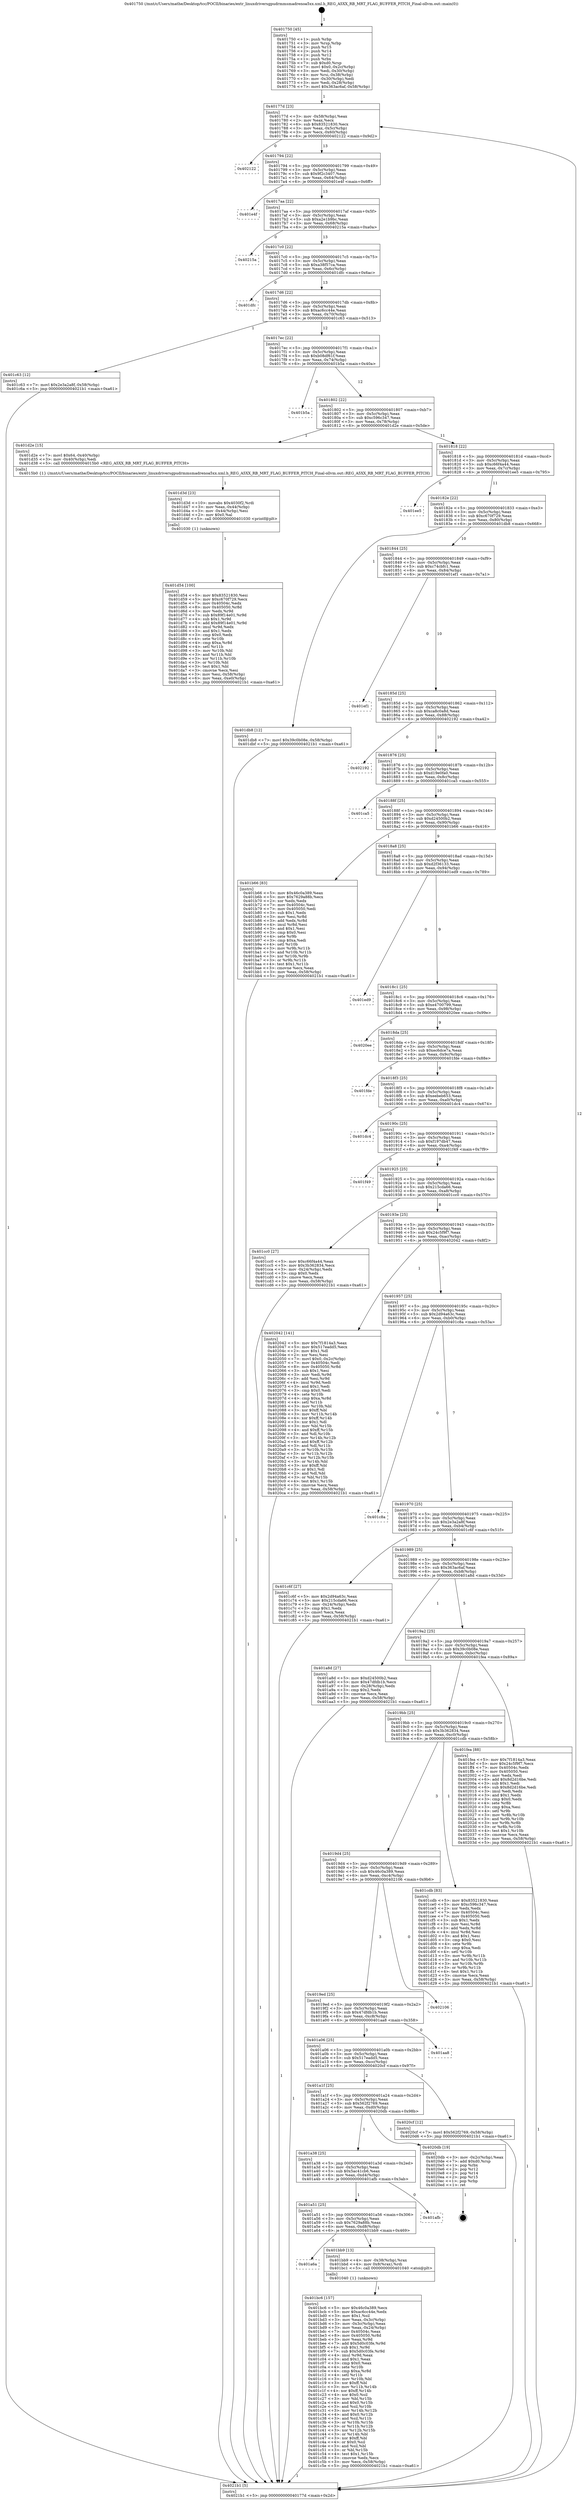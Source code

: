 digraph "0x401750" {
  label = "0x401750 (/mnt/c/Users/mathe/Desktop/tcc/POCII/binaries/extr_linuxdriversgpudrmmsmadrenoa5xx.xml.h_REG_A5XX_RB_MRT_FLAG_BUFFER_PITCH_Final-ollvm.out::main(0))"
  labelloc = "t"
  node[shape=record]

  Entry [label="",width=0.3,height=0.3,shape=circle,fillcolor=black,style=filled]
  "0x40177d" [label="{
     0x40177d [23]\l
     | [instrs]\l
     &nbsp;&nbsp;0x40177d \<+3\>: mov -0x58(%rbp),%eax\l
     &nbsp;&nbsp;0x401780 \<+2\>: mov %eax,%ecx\l
     &nbsp;&nbsp;0x401782 \<+6\>: sub $0x83521830,%ecx\l
     &nbsp;&nbsp;0x401788 \<+3\>: mov %eax,-0x5c(%rbp)\l
     &nbsp;&nbsp;0x40178b \<+3\>: mov %ecx,-0x60(%rbp)\l
     &nbsp;&nbsp;0x40178e \<+6\>: je 0000000000402122 \<main+0x9d2\>\l
  }"]
  "0x402122" [label="{
     0x402122\l
  }", style=dashed]
  "0x401794" [label="{
     0x401794 [22]\l
     | [instrs]\l
     &nbsp;&nbsp;0x401794 \<+5\>: jmp 0000000000401799 \<main+0x49\>\l
     &nbsp;&nbsp;0x401799 \<+3\>: mov -0x5c(%rbp),%eax\l
     &nbsp;&nbsp;0x40179c \<+5\>: sub $0x9f2c3407,%eax\l
     &nbsp;&nbsp;0x4017a1 \<+3\>: mov %eax,-0x64(%rbp)\l
     &nbsp;&nbsp;0x4017a4 \<+6\>: je 0000000000401e4f \<main+0x6ff\>\l
  }"]
  Exit [label="",width=0.3,height=0.3,shape=circle,fillcolor=black,style=filled,peripheries=2]
  "0x401e4f" [label="{
     0x401e4f\l
  }", style=dashed]
  "0x4017aa" [label="{
     0x4017aa [22]\l
     | [instrs]\l
     &nbsp;&nbsp;0x4017aa \<+5\>: jmp 00000000004017af \<main+0x5f\>\l
     &nbsp;&nbsp;0x4017af \<+3\>: mov -0x5c(%rbp),%eax\l
     &nbsp;&nbsp;0x4017b2 \<+5\>: sub $0xa2e1b9bc,%eax\l
     &nbsp;&nbsp;0x4017b7 \<+3\>: mov %eax,-0x68(%rbp)\l
     &nbsp;&nbsp;0x4017ba \<+6\>: je 000000000040215a \<main+0xa0a\>\l
  }"]
  "0x401d54" [label="{
     0x401d54 [100]\l
     | [instrs]\l
     &nbsp;&nbsp;0x401d54 \<+5\>: mov $0x83521830,%esi\l
     &nbsp;&nbsp;0x401d59 \<+5\>: mov $0xc670f729,%ecx\l
     &nbsp;&nbsp;0x401d5e \<+7\>: mov 0x40504c,%edx\l
     &nbsp;&nbsp;0x401d65 \<+8\>: mov 0x405050,%r8d\l
     &nbsp;&nbsp;0x401d6d \<+3\>: mov %edx,%r9d\l
     &nbsp;&nbsp;0x401d70 \<+7\>: sub $0x89f14e01,%r9d\l
     &nbsp;&nbsp;0x401d77 \<+4\>: sub $0x1,%r9d\l
     &nbsp;&nbsp;0x401d7b \<+7\>: add $0x89f14e01,%r9d\l
     &nbsp;&nbsp;0x401d82 \<+4\>: imul %r9d,%edx\l
     &nbsp;&nbsp;0x401d86 \<+3\>: and $0x1,%edx\l
     &nbsp;&nbsp;0x401d89 \<+3\>: cmp $0x0,%edx\l
     &nbsp;&nbsp;0x401d8c \<+4\>: sete %r10b\l
     &nbsp;&nbsp;0x401d90 \<+4\>: cmp $0xa,%r8d\l
     &nbsp;&nbsp;0x401d94 \<+4\>: setl %r11b\l
     &nbsp;&nbsp;0x401d98 \<+3\>: mov %r10b,%bl\l
     &nbsp;&nbsp;0x401d9b \<+3\>: and %r11b,%bl\l
     &nbsp;&nbsp;0x401d9e \<+3\>: xor %r11b,%r10b\l
     &nbsp;&nbsp;0x401da1 \<+3\>: or %r10b,%bl\l
     &nbsp;&nbsp;0x401da4 \<+3\>: test $0x1,%bl\l
     &nbsp;&nbsp;0x401da7 \<+3\>: cmovne %ecx,%esi\l
     &nbsp;&nbsp;0x401daa \<+3\>: mov %esi,-0x58(%rbp)\l
     &nbsp;&nbsp;0x401dad \<+6\>: mov %eax,-0xe0(%rbp)\l
     &nbsp;&nbsp;0x401db3 \<+5\>: jmp 00000000004021b1 \<main+0xa61\>\l
  }"]
  "0x40215a" [label="{
     0x40215a\l
  }", style=dashed]
  "0x4017c0" [label="{
     0x4017c0 [22]\l
     | [instrs]\l
     &nbsp;&nbsp;0x4017c0 \<+5\>: jmp 00000000004017c5 \<main+0x75\>\l
     &nbsp;&nbsp;0x4017c5 \<+3\>: mov -0x5c(%rbp),%eax\l
     &nbsp;&nbsp;0x4017c8 \<+5\>: sub $0xa38f57ca,%eax\l
     &nbsp;&nbsp;0x4017cd \<+3\>: mov %eax,-0x6c(%rbp)\l
     &nbsp;&nbsp;0x4017d0 \<+6\>: je 0000000000401dfc \<main+0x6ac\>\l
  }"]
  "0x401d3d" [label="{
     0x401d3d [23]\l
     | [instrs]\l
     &nbsp;&nbsp;0x401d3d \<+10\>: movabs $0x4030f2,%rdi\l
     &nbsp;&nbsp;0x401d47 \<+3\>: mov %eax,-0x44(%rbp)\l
     &nbsp;&nbsp;0x401d4a \<+3\>: mov -0x44(%rbp),%esi\l
     &nbsp;&nbsp;0x401d4d \<+2\>: mov $0x0,%al\l
     &nbsp;&nbsp;0x401d4f \<+5\>: call 0000000000401030 \<printf@plt\>\l
     | [calls]\l
     &nbsp;&nbsp;0x401030 \{1\} (unknown)\l
  }"]
  "0x401dfc" [label="{
     0x401dfc\l
  }", style=dashed]
  "0x4017d6" [label="{
     0x4017d6 [22]\l
     | [instrs]\l
     &nbsp;&nbsp;0x4017d6 \<+5\>: jmp 00000000004017db \<main+0x8b\>\l
     &nbsp;&nbsp;0x4017db \<+3\>: mov -0x5c(%rbp),%eax\l
     &nbsp;&nbsp;0x4017de \<+5\>: sub $0xac6cc44e,%eax\l
     &nbsp;&nbsp;0x4017e3 \<+3\>: mov %eax,-0x70(%rbp)\l
     &nbsp;&nbsp;0x4017e6 \<+6\>: je 0000000000401c63 \<main+0x513\>\l
  }"]
  "0x401bc6" [label="{
     0x401bc6 [157]\l
     | [instrs]\l
     &nbsp;&nbsp;0x401bc6 \<+5\>: mov $0x46c0a389,%ecx\l
     &nbsp;&nbsp;0x401bcb \<+5\>: mov $0xac6cc44e,%edx\l
     &nbsp;&nbsp;0x401bd0 \<+3\>: mov $0x1,%sil\l
     &nbsp;&nbsp;0x401bd3 \<+3\>: mov %eax,-0x3c(%rbp)\l
     &nbsp;&nbsp;0x401bd6 \<+3\>: mov -0x3c(%rbp),%eax\l
     &nbsp;&nbsp;0x401bd9 \<+3\>: mov %eax,-0x24(%rbp)\l
     &nbsp;&nbsp;0x401bdc \<+7\>: mov 0x40504c,%eax\l
     &nbsp;&nbsp;0x401be3 \<+8\>: mov 0x405050,%r8d\l
     &nbsp;&nbsp;0x401beb \<+3\>: mov %eax,%r9d\l
     &nbsp;&nbsp;0x401bee \<+7\>: add $0x5d0c03fe,%r9d\l
     &nbsp;&nbsp;0x401bf5 \<+4\>: sub $0x1,%r9d\l
     &nbsp;&nbsp;0x401bf9 \<+7\>: sub $0x5d0c03fe,%r9d\l
     &nbsp;&nbsp;0x401c00 \<+4\>: imul %r9d,%eax\l
     &nbsp;&nbsp;0x401c04 \<+3\>: and $0x1,%eax\l
     &nbsp;&nbsp;0x401c07 \<+3\>: cmp $0x0,%eax\l
     &nbsp;&nbsp;0x401c0a \<+4\>: sete %r10b\l
     &nbsp;&nbsp;0x401c0e \<+4\>: cmp $0xa,%r8d\l
     &nbsp;&nbsp;0x401c12 \<+4\>: setl %r11b\l
     &nbsp;&nbsp;0x401c16 \<+3\>: mov %r10b,%bl\l
     &nbsp;&nbsp;0x401c19 \<+3\>: xor $0xff,%bl\l
     &nbsp;&nbsp;0x401c1c \<+3\>: mov %r11b,%r14b\l
     &nbsp;&nbsp;0x401c1f \<+4\>: xor $0xff,%r14b\l
     &nbsp;&nbsp;0x401c23 \<+4\>: xor $0x0,%sil\l
     &nbsp;&nbsp;0x401c27 \<+3\>: mov %bl,%r15b\l
     &nbsp;&nbsp;0x401c2a \<+4\>: and $0x0,%r15b\l
     &nbsp;&nbsp;0x401c2e \<+3\>: and %sil,%r10b\l
     &nbsp;&nbsp;0x401c31 \<+3\>: mov %r14b,%r12b\l
     &nbsp;&nbsp;0x401c34 \<+4\>: and $0x0,%r12b\l
     &nbsp;&nbsp;0x401c38 \<+3\>: and %sil,%r11b\l
     &nbsp;&nbsp;0x401c3b \<+3\>: or %r10b,%r15b\l
     &nbsp;&nbsp;0x401c3e \<+3\>: or %r11b,%r12b\l
     &nbsp;&nbsp;0x401c41 \<+3\>: xor %r12b,%r15b\l
     &nbsp;&nbsp;0x401c44 \<+3\>: or %r14b,%bl\l
     &nbsp;&nbsp;0x401c47 \<+3\>: xor $0xff,%bl\l
     &nbsp;&nbsp;0x401c4a \<+4\>: or $0x0,%sil\l
     &nbsp;&nbsp;0x401c4e \<+3\>: and %sil,%bl\l
     &nbsp;&nbsp;0x401c51 \<+3\>: or %bl,%r15b\l
     &nbsp;&nbsp;0x401c54 \<+4\>: test $0x1,%r15b\l
     &nbsp;&nbsp;0x401c58 \<+3\>: cmovne %edx,%ecx\l
     &nbsp;&nbsp;0x401c5b \<+3\>: mov %ecx,-0x58(%rbp)\l
     &nbsp;&nbsp;0x401c5e \<+5\>: jmp 00000000004021b1 \<main+0xa61\>\l
  }"]
  "0x401c63" [label="{
     0x401c63 [12]\l
     | [instrs]\l
     &nbsp;&nbsp;0x401c63 \<+7\>: movl $0x2e3a2a8f,-0x58(%rbp)\l
     &nbsp;&nbsp;0x401c6a \<+5\>: jmp 00000000004021b1 \<main+0xa61\>\l
  }"]
  "0x4017ec" [label="{
     0x4017ec [22]\l
     | [instrs]\l
     &nbsp;&nbsp;0x4017ec \<+5\>: jmp 00000000004017f1 \<main+0xa1\>\l
     &nbsp;&nbsp;0x4017f1 \<+3\>: mov -0x5c(%rbp),%eax\l
     &nbsp;&nbsp;0x4017f4 \<+5\>: sub $0xb08df61f,%eax\l
     &nbsp;&nbsp;0x4017f9 \<+3\>: mov %eax,-0x74(%rbp)\l
     &nbsp;&nbsp;0x4017fc \<+6\>: je 0000000000401b5a \<main+0x40a\>\l
  }"]
  "0x401a6a" [label="{
     0x401a6a\l
  }", style=dashed]
  "0x401b5a" [label="{
     0x401b5a\l
  }", style=dashed]
  "0x401802" [label="{
     0x401802 [22]\l
     | [instrs]\l
     &nbsp;&nbsp;0x401802 \<+5\>: jmp 0000000000401807 \<main+0xb7\>\l
     &nbsp;&nbsp;0x401807 \<+3\>: mov -0x5c(%rbp),%eax\l
     &nbsp;&nbsp;0x40180a \<+5\>: sub $0xc596c347,%eax\l
     &nbsp;&nbsp;0x40180f \<+3\>: mov %eax,-0x78(%rbp)\l
     &nbsp;&nbsp;0x401812 \<+6\>: je 0000000000401d2e \<main+0x5de\>\l
  }"]
  "0x401bb9" [label="{
     0x401bb9 [13]\l
     | [instrs]\l
     &nbsp;&nbsp;0x401bb9 \<+4\>: mov -0x38(%rbp),%rax\l
     &nbsp;&nbsp;0x401bbd \<+4\>: mov 0x8(%rax),%rdi\l
     &nbsp;&nbsp;0x401bc1 \<+5\>: call 0000000000401040 \<atoi@plt\>\l
     | [calls]\l
     &nbsp;&nbsp;0x401040 \{1\} (unknown)\l
  }"]
  "0x401d2e" [label="{
     0x401d2e [15]\l
     | [instrs]\l
     &nbsp;&nbsp;0x401d2e \<+7\>: movl $0x64,-0x40(%rbp)\l
     &nbsp;&nbsp;0x401d35 \<+3\>: mov -0x40(%rbp),%edi\l
     &nbsp;&nbsp;0x401d38 \<+5\>: call 00000000004015b0 \<REG_A5XX_RB_MRT_FLAG_BUFFER_PITCH\>\l
     | [calls]\l
     &nbsp;&nbsp;0x4015b0 \{1\} (/mnt/c/Users/mathe/Desktop/tcc/POCII/binaries/extr_linuxdriversgpudrmmsmadrenoa5xx.xml.h_REG_A5XX_RB_MRT_FLAG_BUFFER_PITCH_Final-ollvm.out::REG_A5XX_RB_MRT_FLAG_BUFFER_PITCH)\l
  }"]
  "0x401818" [label="{
     0x401818 [22]\l
     | [instrs]\l
     &nbsp;&nbsp;0x401818 \<+5\>: jmp 000000000040181d \<main+0xcd\>\l
     &nbsp;&nbsp;0x40181d \<+3\>: mov -0x5c(%rbp),%eax\l
     &nbsp;&nbsp;0x401820 \<+5\>: sub $0xc66f4a44,%eax\l
     &nbsp;&nbsp;0x401825 \<+3\>: mov %eax,-0x7c(%rbp)\l
     &nbsp;&nbsp;0x401828 \<+6\>: je 0000000000401ee5 \<main+0x795\>\l
  }"]
  "0x401a51" [label="{
     0x401a51 [25]\l
     | [instrs]\l
     &nbsp;&nbsp;0x401a51 \<+5\>: jmp 0000000000401a56 \<main+0x306\>\l
     &nbsp;&nbsp;0x401a56 \<+3\>: mov -0x5c(%rbp),%eax\l
     &nbsp;&nbsp;0x401a59 \<+5\>: sub $0x7629a88b,%eax\l
     &nbsp;&nbsp;0x401a5e \<+6\>: mov %eax,-0xd8(%rbp)\l
     &nbsp;&nbsp;0x401a64 \<+6\>: je 0000000000401bb9 \<main+0x469\>\l
  }"]
  "0x401ee5" [label="{
     0x401ee5\l
  }", style=dashed]
  "0x40182e" [label="{
     0x40182e [22]\l
     | [instrs]\l
     &nbsp;&nbsp;0x40182e \<+5\>: jmp 0000000000401833 \<main+0xe3\>\l
     &nbsp;&nbsp;0x401833 \<+3\>: mov -0x5c(%rbp),%eax\l
     &nbsp;&nbsp;0x401836 \<+5\>: sub $0xc670f729,%eax\l
     &nbsp;&nbsp;0x40183b \<+3\>: mov %eax,-0x80(%rbp)\l
     &nbsp;&nbsp;0x40183e \<+6\>: je 0000000000401db8 \<main+0x668\>\l
  }"]
  "0x401afb" [label="{
     0x401afb\l
  }", style=dashed]
  "0x401db8" [label="{
     0x401db8 [12]\l
     | [instrs]\l
     &nbsp;&nbsp;0x401db8 \<+7\>: movl $0x39c0b08e,-0x58(%rbp)\l
     &nbsp;&nbsp;0x401dbf \<+5\>: jmp 00000000004021b1 \<main+0xa61\>\l
  }"]
  "0x401844" [label="{
     0x401844 [25]\l
     | [instrs]\l
     &nbsp;&nbsp;0x401844 \<+5\>: jmp 0000000000401849 \<main+0xf9\>\l
     &nbsp;&nbsp;0x401849 \<+3\>: mov -0x5c(%rbp),%eax\l
     &nbsp;&nbsp;0x40184c \<+5\>: sub $0xc74cbfc1,%eax\l
     &nbsp;&nbsp;0x401851 \<+6\>: mov %eax,-0x84(%rbp)\l
     &nbsp;&nbsp;0x401857 \<+6\>: je 0000000000401ef1 \<main+0x7a1\>\l
  }"]
  "0x401a38" [label="{
     0x401a38 [25]\l
     | [instrs]\l
     &nbsp;&nbsp;0x401a38 \<+5\>: jmp 0000000000401a3d \<main+0x2ed\>\l
     &nbsp;&nbsp;0x401a3d \<+3\>: mov -0x5c(%rbp),%eax\l
     &nbsp;&nbsp;0x401a40 \<+5\>: sub $0x5ac41cb6,%eax\l
     &nbsp;&nbsp;0x401a45 \<+6\>: mov %eax,-0xd4(%rbp)\l
     &nbsp;&nbsp;0x401a4b \<+6\>: je 0000000000401afb \<main+0x3ab\>\l
  }"]
  "0x401ef1" [label="{
     0x401ef1\l
  }", style=dashed]
  "0x40185d" [label="{
     0x40185d [25]\l
     | [instrs]\l
     &nbsp;&nbsp;0x40185d \<+5\>: jmp 0000000000401862 \<main+0x112\>\l
     &nbsp;&nbsp;0x401862 \<+3\>: mov -0x5c(%rbp),%eax\l
     &nbsp;&nbsp;0x401865 \<+5\>: sub $0xca8c0a8d,%eax\l
     &nbsp;&nbsp;0x40186a \<+6\>: mov %eax,-0x88(%rbp)\l
     &nbsp;&nbsp;0x401870 \<+6\>: je 0000000000402192 \<main+0xa42\>\l
  }"]
  "0x4020db" [label="{
     0x4020db [19]\l
     | [instrs]\l
     &nbsp;&nbsp;0x4020db \<+3\>: mov -0x2c(%rbp),%eax\l
     &nbsp;&nbsp;0x4020de \<+7\>: add $0xd0,%rsp\l
     &nbsp;&nbsp;0x4020e5 \<+1\>: pop %rbx\l
     &nbsp;&nbsp;0x4020e6 \<+2\>: pop %r12\l
     &nbsp;&nbsp;0x4020e8 \<+2\>: pop %r14\l
     &nbsp;&nbsp;0x4020ea \<+2\>: pop %r15\l
     &nbsp;&nbsp;0x4020ec \<+1\>: pop %rbp\l
     &nbsp;&nbsp;0x4020ed \<+1\>: ret\l
  }"]
  "0x402192" [label="{
     0x402192\l
  }", style=dashed]
  "0x401876" [label="{
     0x401876 [25]\l
     | [instrs]\l
     &nbsp;&nbsp;0x401876 \<+5\>: jmp 000000000040187b \<main+0x12b\>\l
     &nbsp;&nbsp;0x40187b \<+3\>: mov -0x5c(%rbp),%eax\l
     &nbsp;&nbsp;0x40187e \<+5\>: sub $0xd19e0fa0,%eax\l
     &nbsp;&nbsp;0x401883 \<+6\>: mov %eax,-0x8c(%rbp)\l
     &nbsp;&nbsp;0x401889 \<+6\>: je 0000000000401ca5 \<main+0x555\>\l
  }"]
  "0x401a1f" [label="{
     0x401a1f [25]\l
     | [instrs]\l
     &nbsp;&nbsp;0x401a1f \<+5\>: jmp 0000000000401a24 \<main+0x2d4\>\l
     &nbsp;&nbsp;0x401a24 \<+3\>: mov -0x5c(%rbp),%eax\l
     &nbsp;&nbsp;0x401a27 \<+5\>: sub $0x562f2769,%eax\l
     &nbsp;&nbsp;0x401a2c \<+6\>: mov %eax,-0xd0(%rbp)\l
     &nbsp;&nbsp;0x401a32 \<+6\>: je 00000000004020db \<main+0x98b\>\l
  }"]
  "0x401ca5" [label="{
     0x401ca5\l
  }", style=dashed]
  "0x40188f" [label="{
     0x40188f [25]\l
     | [instrs]\l
     &nbsp;&nbsp;0x40188f \<+5\>: jmp 0000000000401894 \<main+0x144\>\l
     &nbsp;&nbsp;0x401894 \<+3\>: mov -0x5c(%rbp),%eax\l
     &nbsp;&nbsp;0x401897 \<+5\>: sub $0xd24500b2,%eax\l
     &nbsp;&nbsp;0x40189c \<+6\>: mov %eax,-0x90(%rbp)\l
     &nbsp;&nbsp;0x4018a2 \<+6\>: je 0000000000401b66 \<main+0x416\>\l
  }"]
  "0x4020cf" [label="{
     0x4020cf [12]\l
     | [instrs]\l
     &nbsp;&nbsp;0x4020cf \<+7\>: movl $0x562f2769,-0x58(%rbp)\l
     &nbsp;&nbsp;0x4020d6 \<+5\>: jmp 00000000004021b1 \<main+0xa61\>\l
  }"]
  "0x401b66" [label="{
     0x401b66 [83]\l
     | [instrs]\l
     &nbsp;&nbsp;0x401b66 \<+5\>: mov $0x46c0a389,%eax\l
     &nbsp;&nbsp;0x401b6b \<+5\>: mov $0x7629a88b,%ecx\l
     &nbsp;&nbsp;0x401b70 \<+2\>: xor %edx,%edx\l
     &nbsp;&nbsp;0x401b72 \<+7\>: mov 0x40504c,%esi\l
     &nbsp;&nbsp;0x401b79 \<+7\>: mov 0x405050,%edi\l
     &nbsp;&nbsp;0x401b80 \<+3\>: sub $0x1,%edx\l
     &nbsp;&nbsp;0x401b83 \<+3\>: mov %esi,%r8d\l
     &nbsp;&nbsp;0x401b86 \<+3\>: add %edx,%r8d\l
     &nbsp;&nbsp;0x401b89 \<+4\>: imul %r8d,%esi\l
     &nbsp;&nbsp;0x401b8d \<+3\>: and $0x1,%esi\l
     &nbsp;&nbsp;0x401b90 \<+3\>: cmp $0x0,%esi\l
     &nbsp;&nbsp;0x401b93 \<+4\>: sete %r9b\l
     &nbsp;&nbsp;0x401b97 \<+3\>: cmp $0xa,%edi\l
     &nbsp;&nbsp;0x401b9a \<+4\>: setl %r10b\l
     &nbsp;&nbsp;0x401b9e \<+3\>: mov %r9b,%r11b\l
     &nbsp;&nbsp;0x401ba1 \<+3\>: and %r10b,%r11b\l
     &nbsp;&nbsp;0x401ba4 \<+3\>: xor %r10b,%r9b\l
     &nbsp;&nbsp;0x401ba7 \<+3\>: or %r9b,%r11b\l
     &nbsp;&nbsp;0x401baa \<+4\>: test $0x1,%r11b\l
     &nbsp;&nbsp;0x401bae \<+3\>: cmovne %ecx,%eax\l
     &nbsp;&nbsp;0x401bb1 \<+3\>: mov %eax,-0x58(%rbp)\l
     &nbsp;&nbsp;0x401bb4 \<+5\>: jmp 00000000004021b1 \<main+0xa61\>\l
  }"]
  "0x4018a8" [label="{
     0x4018a8 [25]\l
     | [instrs]\l
     &nbsp;&nbsp;0x4018a8 \<+5\>: jmp 00000000004018ad \<main+0x15d\>\l
     &nbsp;&nbsp;0x4018ad \<+3\>: mov -0x5c(%rbp),%eax\l
     &nbsp;&nbsp;0x4018b0 \<+5\>: sub $0xd2f36133,%eax\l
     &nbsp;&nbsp;0x4018b5 \<+6\>: mov %eax,-0x94(%rbp)\l
     &nbsp;&nbsp;0x4018bb \<+6\>: je 0000000000401ed9 \<main+0x789\>\l
  }"]
  "0x401a06" [label="{
     0x401a06 [25]\l
     | [instrs]\l
     &nbsp;&nbsp;0x401a06 \<+5\>: jmp 0000000000401a0b \<main+0x2bb\>\l
     &nbsp;&nbsp;0x401a0b \<+3\>: mov -0x5c(%rbp),%eax\l
     &nbsp;&nbsp;0x401a0e \<+5\>: sub $0x517eadd5,%eax\l
     &nbsp;&nbsp;0x401a13 \<+6\>: mov %eax,-0xcc(%rbp)\l
     &nbsp;&nbsp;0x401a19 \<+6\>: je 00000000004020cf \<main+0x97f\>\l
  }"]
  "0x401ed9" [label="{
     0x401ed9\l
  }", style=dashed]
  "0x4018c1" [label="{
     0x4018c1 [25]\l
     | [instrs]\l
     &nbsp;&nbsp;0x4018c1 \<+5\>: jmp 00000000004018c6 \<main+0x176\>\l
     &nbsp;&nbsp;0x4018c6 \<+3\>: mov -0x5c(%rbp),%eax\l
     &nbsp;&nbsp;0x4018c9 \<+5\>: sub $0xe4700799,%eax\l
     &nbsp;&nbsp;0x4018ce \<+6\>: mov %eax,-0x98(%rbp)\l
     &nbsp;&nbsp;0x4018d4 \<+6\>: je 00000000004020ee \<main+0x99e\>\l
  }"]
  "0x401aa8" [label="{
     0x401aa8\l
  }", style=dashed]
  "0x4020ee" [label="{
     0x4020ee\l
  }", style=dashed]
  "0x4018da" [label="{
     0x4018da [25]\l
     | [instrs]\l
     &nbsp;&nbsp;0x4018da \<+5\>: jmp 00000000004018df \<main+0x18f\>\l
     &nbsp;&nbsp;0x4018df \<+3\>: mov -0x5c(%rbp),%eax\l
     &nbsp;&nbsp;0x4018e2 \<+5\>: sub $0xec6dce7a,%eax\l
     &nbsp;&nbsp;0x4018e7 \<+6\>: mov %eax,-0x9c(%rbp)\l
     &nbsp;&nbsp;0x4018ed \<+6\>: je 0000000000401fde \<main+0x88e\>\l
  }"]
  "0x4019ed" [label="{
     0x4019ed [25]\l
     | [instrs]\l
     &nbsp;&nbsp;0x4019ed \<+5\>: jmp 00000000004019f2 \<main+0x2a2\>\l
     &nbsp;&nbsp;0x4019f2 \<+3\>: mov -0x5c(%rbp),%eax\l
     &nbsp;&nbsp;0x4019f5 \<+5\>: sub $0x47dfdb1b,%eax\l
     &nbsp;&nbsp;0x4019fa \<+6\>: mov %eax,-0xc8(%rbp)\l
     &nbsp;&nbsp;0x401a00 \<+6\>: je 0000000000401aa8 \<main+0x358\>\l
  }"]
  "0x401fde" [label="{
     0x401fde\l
  }", style=dashed]
  "0x4018f3" [label="{
     0x4018f3 [25]\l
     | [instrs]\l
     &nbsp;&nbsp;0x4018f3 \<+5\>: jmp 00000000004018f8 \<main+0x1a8\>\l
     &nbsp;&nbsp;0x4018f8 \<+3\>: mov -0x5c(%rbp),%eax\l
     &nbsp;&nbsp;0x4018fb \<+5\>: sub $0xeebeb653,%eax\l
     &nbsp;&nbsp;0x401900 \<+6\>: mov %eax,-0xa0(%rbp)\l
     &nbsp;&nbsp;0x401906 \<+6\>: je 0000000000401dc4 \<main+0x674\>\l
  }"]
  "0x402106" [label="{
     0x402106\l
  }", style=dashed]
  "0x401dc4" [label="{
     0x401dc4\l
  }", style=dashed]
  "0x40190c" [label="{
     0x40190c [25]\l
     | [instrs]\l
     &nbsp;&nbsp;0x40190c \<+5\>: jmp 0000000000401911 \<main+0x1c1\>\l
     &nbsp;&nbsp;0x401911 \<+3\>: mov -0x5c(%rbp),%eax\l
     &nbsp;&nbsp;0x401914 \<+5\>: sub $0xf197db47,%eax\l
     &nbsp;&nbsp;0x401919 \<+6\>: mov %eax,-0xa4(%rbp)\l
     &nbsp;&nbsp;0x40191f \<+6\>: je 0000000000401f49 \<main+0x7f9\>\l
  }"]
  "0x4019d4" [label="{
     0x4019d4 [25]\l
     | [instrs]\l
     &nbsp;&nbsp;0x4019d4 \<+5\>: jmp 00000000004019d9 \<main+0x289\>\l
     &nbsp;&nbsp;0x4019d9 \<+3\>: mov -0x5c(%rbp),%eax\l
     &nbsp;&nbsp;0x4019dc \<+5\>: sub $0x46c0a389,%eax\l
     &nbsp;&nbsp;0x4019e1 \<+6\>: mov %eax,-0xc4(%rbp)\l
     &nbsp;&nbsp;0x4019e7 \<+6\>: je 0000000000402106 \<main+0x9b6\>\l
  }"]
  "0x401f49" [label="{
     0x401f49\l
  }", style=dashed]
  "0x401925" [label="{
     0x401925 [25]\l
     | [instrs]\l
     &nbsp;&nbsp;0x401925 \<+5\>: jmp 000000000040192a \<main+0x1da\>\l
     &nbsp;&nbsp;0x40192a \<+3\>: mov -0x5c(%rbp),%eax\l
     &nbsp;&nbsp;0x40192d \<+5\>: sub $0x215cda66,%eax\l
     &nbsp;&nbsp;0x401932 \<+6\>: mov %eax,-0xa8(%rbp)\l
     &nbsp;&nbsp;0x401938 \<+6\>: je 0000000000401cc0 \<main+0x570\>\l
  }"]
  "0x401cdb" [label="{
     0x401cdb [83]\l
     | [instrs]\l
     &nbsp;&nbsp;0x401cdb \<+5\>: mov $0x83521830,%eax\l
     &nbsp;&nbsp;0x401ce0 \<+5\>: mov $0xc596c347,%ecx\l
     &nbsp;&nbsp;0x401ce5 \<+2\>: xor %edx,%edx\l
     &nbsp;&nbsp;0x401ce7 \<+7\>: mov 0x40504c,%esi\l
     &nbsp;&nbsp;0x401cee \<+7\>: mov 0x405050,%edi\l
     &nbsp;&nbsp;0x401cf5 \<+3\>: sub $0x1,%edx\l
     &nbsp;&nbsp;0x401cf8 \<+3\>: mov %esi,%r8d\l
     &nbsp;&nbsp;0x401cfb \<+3\>: add %edx,%r8d\l
     &nbsp;&nbsp;0x401cfe \<+4\>: imul %r8d,%esi\l
     &nbsp;&nbsp;0x401d02 \<+3\>: and $0x1,%esi\l
     &nbsp;&nbsp;0x401d05 \<+3\>: cmp $0x0,%esi\l
     &nbsp;&nbsp;0x401d08 \<+4\>: sete %r9b\l
     &nbsp;&nbsp;0x401d0c \<+3\>: cmp $0xa,%edi\l
     &nbsp;&nbsp;0x401d0f \<+4\>: setl %r10b\l
     &nbsp;&nbsp;0x401d13 \<+3\>: mov %r9b,%r11b\l
     &nbsp;&nbsp;0x401d16 \<+3\>: and %r10b,%r11b\l
     &nbsp;&nbsp;0x401d19 \<+3\>: xor %r10b,%r9b\l
     &nbsp;&nbsp;0x401d1c \<+3\>: or %r9b,%r11b\l
     &nbsp;&nbsp;0x401d1f \<+4\>: test $0x1,%r11b\l
     &nbsp;&nbsp;0x401d23 \<+3\>: cmovne %ecx,%eax\l
     &nbsp;&nbsp;0x401d26 \<+3\>: mov %eax,-0x58(%rbp)\l
     &nbsp;&nbsp;0x401d29 \<+5\>: jmp 00000000004021b1 \<main+0xa61\>\l
  }"]
  "0x401cc0" [label="{
     0x401cc0 [27]\l
     | [instrs]\l
     &nbsp;&nbsp;0x401cc0 \<+5\>: mov $0xc66f4a44,%eax\l
     &nbsp;&nbsp;0x401cc5 \<+5\>: mov $0x3b362834,%ecx\l
     &nbsp;&nbsp;0x401cca \<+3\>: mov -0x24(%rbp),%edx\l
     &nbsp;&nbsp;0x401ccd \<+3\>: cmp $0x0,%edx\l
     &nbsp;&nbsp;0x401cd0 \<+3\>: cmove %ecx,%eax\l
     &nbsp;&nbsp;0x401cd3 \<+3\>: mov %eax,-0x58(%rbp)\l
     &nbsp;&nbsp;0x401cd6 \<+5\>: jmp 00000000004021b1 \<main+0xa61\>\l
  }"]
  "0x40193e" [label="{
     0x40193e [25]\l
     | [instrs]\l
     &nbsp;&nbsp;0x40193e \<+5\>: jmp 0000000000401943 \<main+0x1f3\>\l
     &nbsp;&nbsp;0x401943 \<+3\>: mov -0x5c(%rbp),%eax\l
     &nbsp;&nbsp;0x401946 \<+5\>: sub $0x24c5f9f7,%eax\l
     &nbsp;&nbsp;0x40194b \<+6\>: mov %eax,-0xac(%rbp)\l
     &nbsp;&nbsp;0x401951 \<+6\>: je 0000000000402042 \<main+0x8f2\>\l
  }"]
  "0x4019bb" [label="{
     0x4019bb [25]\l
     | [instrs]\l
     &nbsp;&nbsp;0x4019bb \<+5\>: jmp 00000000004019c0 \<main+0x270\>\l
     &nbsp;&nbsp;0x4019c0 \<+3\>: mov -0x5c(%rbp),%eax\l
     &nbsp;&nbsp;0x4019c3 \<+5\>: sub $0x3b362834,%eax\l
     &nbsp;&nbsp;0x4019c8 \<+6\>: mov %eax,-0xc0(%rbp)\l
     &nbsp;&nbsp;0x4019ce \<+6\>: je 0000000000401cdb \<main+0x58b\>\l
  }"]
  "0x402042" [label="{
     0x402042 [141]\l
     | [instrs]\l
     &nbsp;&nbsp;0x402042 \<+5\>: mov $0x7f1814a3,%eax\l
     &nbsp;&nbsp;0x402047 \<+5\>: mov $0x517eadd5,%ecx\l
     &nbsp;&nbsp;0x40204c \<+2\>: mov $0x1,%dl\l
     &nbsp;&nbsp;0x40204e \<+2\>: xor %esi,%esi\l
     &nbsp;&nbsp;0x402050 \<+7\>: movl $0x0,-0x2c(%rbp)\l
     &nbsp;&nbsp;0x402057 \<+7\>: mov 0x40504c,%edi\l
     &nbsp;&nbsp;0x40205e \<+8\>: mov 0x405050,%r8d\l
     &nbsp;&nbsp;0x402066 \<+3\>: sub $0x1,%esi\l
     &nbsp;&nbsp;0x402069 \<+3\>: mov %edi,%r9d\l
     &nbsp;&nbsp;0x40206c \<+3\>: add %esi,%r9d\l
     &nbsp;&nbsp;0x40206f \<+4\>: imul %r9d,%edi\l
     &nbsp;&nbsp;0x402073 \<+3\>: and $0x1,%edi\l
     &nbsp;&nbsp;0x402076 \<+3\>: cmp $0x0,%edi\l
     &nbsp;&nbsp;0x402079 \<+4\>: sete %r10b\l
     &nbsp;&nbsp;0x40207d \<+4\>: cmp $0xa,%r8d\l
     &nbsp;&nbsp;0x402081 \<+4\>: setl %r11b\l
     &nbsp;&nbsp;0x402085 \<+3\>: mov %r10b,%bl\l
     &nbsp;&nbsp;0x402088 \<+3\>: xor $0xff,%bl\l
     &nbsp;&nbsp;0x40208b \<+3\>: mov %r11b,%r14b\l
     &nbsp;&nbsp;0x40208e \<+4\>: xor $0xff,%r14b\l
     &nbsp;&nbsp;0x402092 \<+3\>: xor $0x1,%dl\l
     &nbsp;&nbsp;0x402095 \<+3\>: mov %bl,%r15b\l
     &nbsp;&nbsp;0x402098 \<+4\>: and $0xff,%r15b\l
     &nbsp;&nbsp;0x40209c \<+3\>: and %dl,%r10b\l
     &nbsp;&nbsp;0x40209f \<+3\>: mov %r14b,%r12b\l
     &nbsp;&nbsp;0x4020a2 \<+4\>: and $0xff,%r12b\l
     &nbsp;&nbsp;0x4020a6 \<+3\>: and %dl,%r11b\l
     &nbsp;&nbsp;0x4020a9 \<+3\>: or %r10b,%r15b\l
     &nbsp;&nbsp;0x4020ac \<+3\>: or %r11b,%r12b\l
     &nbsp;&nbsp;0x4020af \<+3\>: xor %r12b,%r15b\l
     &nbsp;&nbsp;0x4020b2 \<+3\>: or %r14b,%bl\l
     &nbsp;&nbsp;0x4020b5 \<+3\>: xor $0xff,%bl\l
     &nbsp;&nbsp;0x4020b8 \<+3\>: or $0x1,%dl\l
     &nbsp;&nbsp;0x4020bb \<+2\>: and %dl,%bl\l
     &nbsp;&nbsp;0x4020bd \<+3\>: or %bl,%r15b\l
     &nbsp;&nbsp;0x4020c0 \<+4\>: test $0x1,%r15b\l
     &nbsp;&nbsp;0x4020c4 \<+3\>: cmovne %ecx,%eax\l
     &nbsp;&nbsp;0x4020c7 \<+3\>: mov %eax,-0x58(%rbp)\l
     &nbsp;&nbsp;0x4020ca \<+5\>: jmp 00000000004021b1 \<main+0xa61\>\l
  }"]
  "0x401957" [label="{
     0x401957 [25]\l
     | [instrs]\l
     &nbsp;&nbsp;0x401957 \<+5\>: jmp 000000000040195c \<main+0x20c\>\l
     &nbsp;&nbsp;0x40195c \<+3\>: mov -0x5c(%rbp),%eax\l
     &nbsp;&nbsp;0x40195f \<+5\>: sub $0x2d94a63c,%eax\l
     &nbsp;&nbsp;0x401964 \<+6\>: mov %eax,-0xb0(%rbp)\l
     &nbsp;&nbsp;0x40196a \<+6\>: je 0000000000401c8a \<main+0x53a\>\l
  }"]
  "0x401fea" [label="{
     0x401fea [88]\l
     | [instrs]\l
     &nbsp;&nbsp;0x401fea \<+5\>: mov $0x7f1814a3,%eax\l
     &nbsp;&nbsp;0x401fef \<+5\>: mov $0x24c5f9f7,%ecx\l
     &nbsp;&nbsp;0x401ff4 \<+7\>: mov 0x40504c,%edx\l
     &nbsp;&nbsp;0x401ffb \<+7\>: mov 0x405050,%esi\l
     &nbsp;&nbsp;0x402002 \<+2\>: mov %edx,%edi\l
     &nbsp;&nbsp;0x402004 \<+6\>: add $0x8d2d16be,%edi\l
     &nbsp;&nbsp;0x40200a \<+3\>: sub $0x1,%edi\l
     &nbsp;&nbsp;0x40200d \<+6\>: sub $0x8d2d16be,%edi\l
     &nbsp;&nbsp;0x402013 \<+3\>: imul %edi,%edx\l
     &nbsp;&nbsp;0x402016 \<+3\>: and $0x1,%edx\l
     &nbsp;&nbsp;0x402019 \<+3\>: cmp $0x0,%edx\l
     &nbsp;&nbsp;0x40201c \<+4\>: sete %r8b\l
     &nbsp;&nbsp;0x402020 \<+3\>: cmp $0xa,%esi\l
     &nbsp;&nbsp;0x402023 \<+4\>: setl %r9b\l
     &nbsp;&nbsp;0x402027 \<+3\>: mov %r8b,%r10b\l
     &nbsp;&nbsp;0x40202a \<+3\>: and %r9b,%r10b\l
     &nbsp;&nbsp;0x40202d \<+3\>: xor %r9b,%r8b\l
     &nbsp;&nbsp;0x402030 \<+3\>: or %r8b,%r10b\l
     &nbsp;&nbsp;0x402033 \<+4\>: test $0x1,%r10b\l
     &nbsp;&nbsp;0x402037 \<+3\>: cmovne %ecx,%eax\l
     &nbsp;&nbsp;0x40203a \<+3\>: mov %eax,-0x58(%rbp)\l
     &nbsp;&nbsp;0x40203d \<+5\>: jmp 00000000004021b1 \<main+0xa61\>\l
  }"]
  "0x401c8a" [label="{
     0x401c8a\l
  }", style=dashed]
  "0x401970" [label="{
     0x401970 [25]\l
     | [instrs]\l
     &nbsp;&nbsp;0x401970 \<+5\>: jmp 0000000000401975 \<main+0x225\>\l
     &nbsp;&nbsp;0x401975 \<+3\>: mov -0x5c(%rbp),%eax\l
     &nbsp;&nbsp;0x401978 \<+5\>: sub $0x2e3a2a8f,%eax\l
     &nbsp;&nbsp;0x40197d \<+6\>: mov %eax,-0xb4(%rbp)\l
     &nbsp;&nbsp;0x401983 \<+6\>: je 0000000000401c6f \<main+0x51f\>\l
  }"]
  "0x401750" [label="{
     0x401750 [45]\l
     | [instrs]\l
     &nbsp;&nbsp;0x401750 \<+1\>: push %rbp\l
     &nbsp;&nbsp;0x401751 \<+3\>: mov %rsp,%rbp\l
     &nbsp;&nbsp;0x401754 \<+2\>: push %r15\l
     &nbsp;&nbsp;0x401756 \<+2\>: push %r14\l
     &nbsp;&nbsp;0x401758 \<+2\>: push %r12\l
     &nbsp;&nbsp;0x40175a \<+1\>: push %rbx\l
     &nbsp;&nbsp;0x40175b \<+7\>: sub $0xd0,%rsp\l
     &nbsp;&nbsp;0x401762 \<+7\>: movl $0x0,-0x2c(%rbp)\l
     &nbsp;&nbsp;0x401769 \<+3\>: mov %edi,-0x30(%rbp)\l
     &nbsp;&nbsp;0x40176c \<+4\>: mov %rsi,-0x38(%rbp)\l
     &nbsp;&nbsp;0x401770 \<+3\>: mov -0x30(%rbp),%edi\l
     &nbsp;&nbsp;0x401773 \<+3\>: mov %edi,-0x28(%rbp)\l
     &nbsp;&nbsp;0x401776 \<+7\>: movl $0x363ac6af,-0x58(%rbp)\l
  }"]
  "0x401c6f" [label="{
     0x401c6f [27]\l
     | [instrs]\l
     &nbsp;&nbsp;0x401c6f \<+5\>: mov $0x2d94a63c,%eax\l
     &nbsp;&nbsp;0x401c74 \<+5\>: mov $0x215cda66,%ecx\l
     &nbsp;&nbsp;0x401c79 \<+3\>: mov -0x24(%rbp),%edx\l
     &nbsp;&nbsp;0x401c7c \<+3\>: cmp $0x1,%edx\l
     &nbsp;&nbsp;0x401c7f \<+3\>: cmovl %ecx,%eax\l
     &nbsp;&nbsp;0x401c82 \<+3\>: mov %eax,-0x58(%rbp)\l
     &nbsp;&nbsp;0x401c85 \<+5\>: jmp 00000000004021b1 \<main+0xa61\>\l
  }"]
  "0x401989" [label="{
     0x401989 [25]\l
     | [instrs]\l
     &nbsp;&nbsp;0x401989 \<+5\>: jmp 000000000040198e \<main+0x23e\>\l
     &nbsp;&nbsp;0x40198e \<+3\>: mov -0x5c(%rbp),%eax\l
     &nbsp;&nbsp;0x401991 \<+5\>: sub $0x363ac6af,%eax\l
     &nbsp;&nbsp;0x401996 \<+6\>: mov %eax,-0xb8(%rbp)\l
     &nbsp;&nbsp;0x40199c \<+6\>: je 0000000000401a8d \<main+0x33d\>\l
  }"]
  "0x4021b1" [label="{
     0x4021b1 [5]\l
     | [instrs]\l
     &nbsp;&nbsp;0x4021b1 \<+5\>: jmp 000000000040177d \<main+0x2d\>\l
  }"]
  "0x401a8d" [label="{
     0x401a8d [27]\l
     | [instrs]\l
     &nbsp;&nbsp;0x401a8d \<+5\>: mov $0xd24500b2,%eax\l
     &nbsp;&nbsp;0x401a92 \<+5\>: mov $0x47dfdb1b,%ecx\l
     &nbsp;&nbsp;0x401a97 \<+3\>: mov -0x28(%rbp),%edx\l
     &nbsp;&nbsp;0x401a9a \<+3\>: cmp $0x2,%edx\l
     &nbsp;&nbsp;0x401a9d \<+3\>: cmovne %ecx,%eax\l
     &nbsp;&nbsp;0x401aa0 \<+3\>: mov %eax,-0x58(%rbp)\l
     &nbsp;&nbsp;0x401aa3 \<+5\>: jmp 00000000004021b1 \<main+0xa61\>\l
  }"]
  "0x4019a2" [label="{
     0x4019a2 [25]\l
     | [instrs]\l
     &nbsp;&nbsp;0x4019a2 \<+5\>: jmp 00000000004019a7 \<main+0x257\>\l
     &nbsp;&nbsp;0x4019a7 \<+3\>: mov -0x5c(%rbp),%eax\l
     &nbsp;&nbsp;0x4019aa \<+5\>: sub $0x39c0b08e,%eax\l
     &nbsp;&nbsp;0x4019af \<+6\>: mov %eax,-0xbc(%rbp)\l
     &nbsp;&nbsp;0x4019b5 \<+6\>: je 0000000000401fea \<main+0x89a\>\l
  }"]
  Entry -> "0x401750" [label=" 1"]
  "0x40177d" -> "0x402122" [label=" 0"]
  "0x40177d" -> "0x401794" [label=" 13"]
  "0x4020db" -> Exit [label=" 1"]
  "0x401794" -> "0x401e4f" [label=" 0"]
  "0x401794" -> "0x4017aa" [label=" 13"]
  "0x4020cf" -> "0x4021b1" [label=" 1"]
  "0x4017aa" -> "0x40215a" [label=" 0"]
  "0x4017aa" -> "0x4017c0" [label=" 13"]
  "0x402042" -> "0x4021b1" [label=" 1"]
  "0x4017c0" -> "0x401dfc" [label=" 0"]
  "0x4017c0" -> "0x4017d6" [label=" 13"]
  "0x401fea" -> "0x4021b1" [label=" 1"]
  "0x4017d6" -> "0x401c63" [label=" 1"]
  "0x4017d6" -> "0x4017ec" [label=" 12"]
  "0x401db8" -> "0x4021b1" [label=" 1"]
  "0x4017ec" -> "0x401b5a" [label=" 0"]
  "0x4017ec" -> "0x401802" [label=" 12"]
  "0x401d54" -> "0x4021b1" [label=" 1"]
  "0x401802" -> "0x401d2e" [label=" 1"]
  "0x401802" -> "0x401818" [label=" 11"]
  "0x401d3d" -> "0x401d54" [label=" 1"]
  "0x401818" -> "0x401ee5" [label=" 0"]
  "0x401818" -> "0x40182e" [label=" 11"]
  "0x401cdb" -> "0x4021b1" [label=" 1"]
  "0x40182e" -> "0x401db8" [label=" 1"]
  "0x40182e" -> "0x401844" [label=" 10"]
  "0x401cc0" -> "0x4021b1" [label=" 1"]
  "0x401844" -> "0x401ef1" [label=" 0"]
  "0x401844" -> "0x40185d" [label=" 10"]
  "0x401c63" -> "0x4021b1" [label=" 1"]
  "0x40185d" -> "0x402192" [label=" 0"]
  "0x40185d" -> "0x401876" [label=" 10"]
  "0x401bc6" -> "0x4021b1" [label=" 1"]
  "0x401876" -> "0x401ca5" [label=" 0"]
  "0x401876" -> "0x40188f" [label=" 10"]
  "0x401a51" -> "0x401a6a" [label=" 0"]
  "0x40188f" -> "0x401b66" [label=" 1"]
  "0x40188f" -> "0x4018a8" [label=" 9"]
  "0x401a51" -> "0x401bb9" [label=" 1"]
  "0x4018a8" -> "0x401ed9" [label=" 0"]
  "0x4018a8" -> "0x4018c1" [label=" 9"]
  "0x401a38" -> "0x401a51" [label=" 1"]
  "0x4018c1" -> "0x4020ee" [label=" 0"]
  "0x4018c1" -> "0x4018da" [label=" 9"]
  "0x401a38" -> "0x401afb" [label=" 0"]
  "0x4018da" -> "0x401fde" [label=" 0"]
  "0x4018da" -> "0x4018f3" [label=" 9"]
  "0x401a1f" -> "0x401a38" [label=" 1"]
  "0x4018f3" -> "0x401dc4" [label=" 0"]
  "0x4018f3" -> "0x40190c" [label=" 9"]
  "0x401a1f" -> "0x4020db" [label=" 1"]
  "0x40190c" -> "0x401f49" [label=" 0"]
  "0x40190c" -> "0x401925" [label=" 9"]
  "0x401a06" -> "0x401a1f" [label=" 2"]
  "0x401925" -> "0x401cc0" [label=" 1"]
  "0x401925" -> "0x40193e" [label=" 8"]
  "0x401a06" -> "0x4020cf" [label=" 1"]
  "0x40193e" -> "0x402042" [label=" 1"]
  "0x40193e" -> "0x401957" [label=" 7"]
  "0x4019ed" -> "0x401a06" [label=" 3"]
  "0x401957" -> "0x401c8a" [label=" 0"]
  "0x401957" -> "0x401970" [label=" 7"]
  "0x4019ed" -> "0x401aa8" [label=" 0"]
  "0x401970" -> "0x401c6f" [label=" 1"]
  "0x401970" -> "0x401989" [label=" 6"]
  "0x4019d4" -> "0x4019ed" [label=" 3"]
  "0x401989" -> "0x401a8d" [label=" 1"]
  "0x401989" -> "0x4019a2" [label=" 5"]
  "0x401a8d" -> "0x4021b1" [label=" 1"]
  "0x401750" -> "0x40177d" [label=" 1"]
  "0x4021b1" -> "0x40177d" [label=" 12"]
  "0x401b66" -> "0x4021b1" [label=" 1"]
  "0x401c6f" -> "0x4021b1" [label=" 1"]
  "0x4019a2" -> "0x401fea" [label=" 1"]
  "0x4019a2" -> "0x4019bb" [label=" 4"]
  "0x401d2e" -> "0x401d3d" [label=" 1"]
  "0x4019bb" -> "0x401cdb" [label=" 1"]
  "0x4019bb" -> "0x4019d4" [label=" 3"]
  "0x401bb9" -> "0x401bc6" [label=" 1"]
  "0x4019d4" -> "0x402106" [label=" 0"]
}

